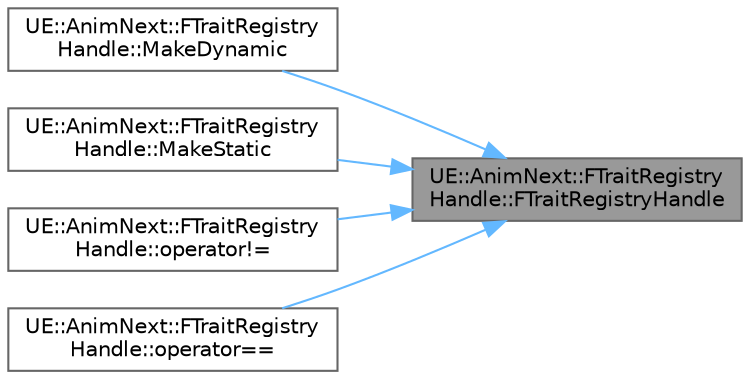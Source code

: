 digraph "UE::AnimNext::FTraitRegistryHandle::FTraitRegistryHandle"
{
 // INTERACTIVE_SVG=YES
 // LATEX_PDF_SIZE
  bgcolor="transparent";
  edge [fontname=Helvetica,fontsize=10,labelfontname=Helvetica,labelfontsize=10];
  node [fontname=Helvetica,fontsize=10,shape=box,height=0.2,width=0.4];
  rankdir="RL";
  Node1 [id="Node000001",label="UE::AnimNext::FTraitRegistry\lHandle::FTraitRegistryHandle",height=0.2,width=0.4,color="gray40", fillcolor="grey60", style="filled", fontcolor="black",tooltip=" "];
  Node1 -> Node2 [id="edge1_Node000001_Node000002",dir="back",color="steelblue1",style="solid",tooltip=" "];
  Node2 [id="Node000002",label="UE::AnimNext::FTraitRegistry\lHandle::MakeDynamic",height=0.2,width=0.4,color="grey40", fillcolor="white", style="filled",URL="$d9/d6d/structUE_1_1AnimNext_1_1FTraitRegistryHandle.html#a5d546c01634f83fd39675d1fc9b86588",tooltip=" "];
  Node1 -> Node3 [id="edge2_Node000001_Node000003",dir="back",color="steelblue1",style="solid",tooltip=" "];
  Node3 [id="Node000003",label="UE::AnimNext::FTraitRegistry\lHandle::MakeStatic",height=0.2,width=0.4,color="grey40", fillcolor="white", style="filled",URL="$d9/d6d/structUE_1_1AnimNext_1_1FTraitRegistryHandle.html#abeeddce48f0eb18c07d07e74dec55e06",tooltip=" "];
  Node1 -> Node4 [id="edge3_Node000001_Node000004",dir="back",color="steelblue1",style="solid",tooltip=" "];
  Node4 [id="Node000004",label="UE::AnimNext::FTraitRegistry\lHandle::operator!=",height=0.2,width=0.4,color="grey40", fillcolor="white", style="filled",URL="$d9/d6d/structUE_1_1AnimNext_1_1FTraitRegistryHandle.html#a10bc1ad8a82a24fb5a00a1bfe9d840f9",tooltip=" "];
  Node1 -> Node5 [id="edge4_Node000001_Node000005",dir="back",color="steelblue1",style="solid",tooltip=" "];
  Node5 [id="Node000005",label="UE::AnimNext::FTraitRegistry\lHandle::operator==",height=0.2,width=0.4,color="grey40", fillcolor="white", style="filled",URL="$d9/d6d/structUE_1_1AnimNext_1_1FTraitRegistryHandle.html#a635817b1fc95c842a464cde35160f89c",tooltip=" "];
}
